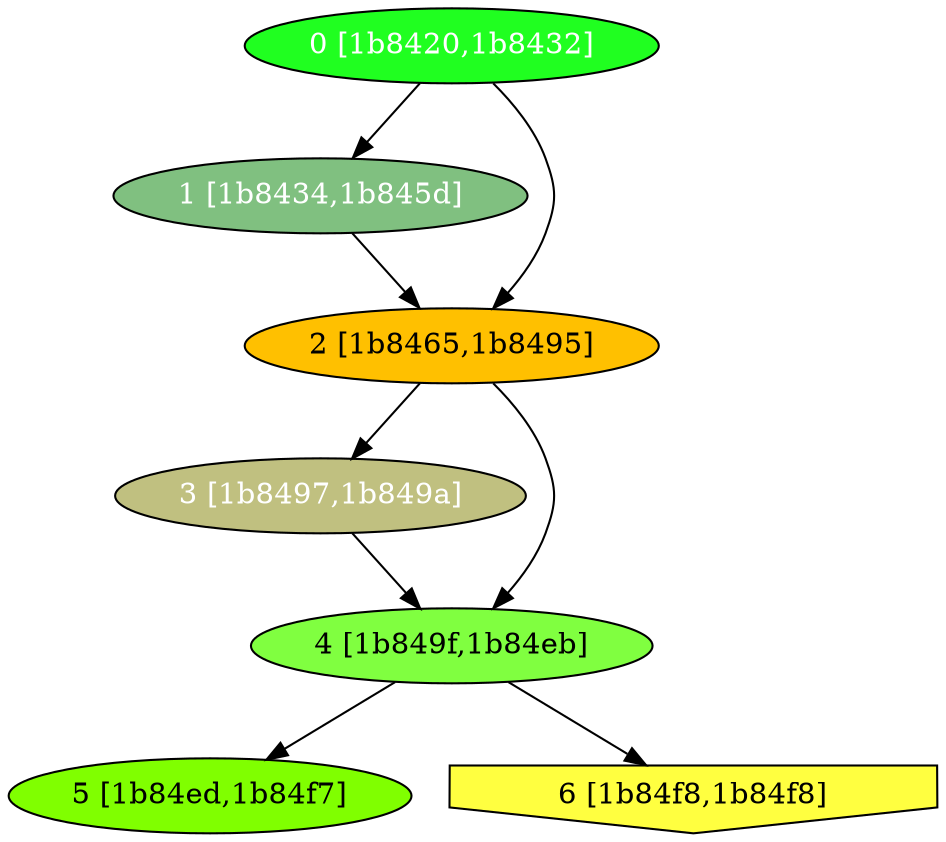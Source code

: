 diGraph libnss3{
	libnss3_0  [style=filled fillcolor="#20FF20" fontcolor="#ffffff" shape=oval label="0 [1b8420,1b8432]"]
	libnss3_1  [style=filled fillcolor="#80C080" fontcolor="#ffffff" shape=oval label="1 [1b8434,1b845d]"]
	libnss3_2  [style=filled fillcolor="#FFC000" fontcolor="#000000" shape=oval label="2 [1b8465,1b8495]"]
	libnss3_3  [style=filled fillcolor="#C0C080" fontcolor="#ffffff" shape=oval label="3 [1b8497,1b849a]"]
	libnss3_4  [style=filled fillcolor="#80FF40" fontcolor="#000000" shape=oval label="4 [1b849f,1b84eb]"]
	libnss3_5  [style=filled fillcolor="#80FF00" fontcolor="#000000" shape=oval label="5 [1b84ed,1b84f7]"]
	libnss3_6  [style=filled fillcolor="#FFFF40" fontcolor="#000000" shape=invhouse label="6 [1b84f8,1b84f8]"]

	libnss3_0 -> libnss3_1
	libnss3_0 -> libnss3_2
	libnss3_1 -> libnss3_2
	libnss3_2 -> libnss3_3
	libnss3_2 -> libnss3_4
	libnss3_3 -> libnss3_4
	libnss3_4 -> libnss3_5
	libnss3_4 -> libnss3_6
}